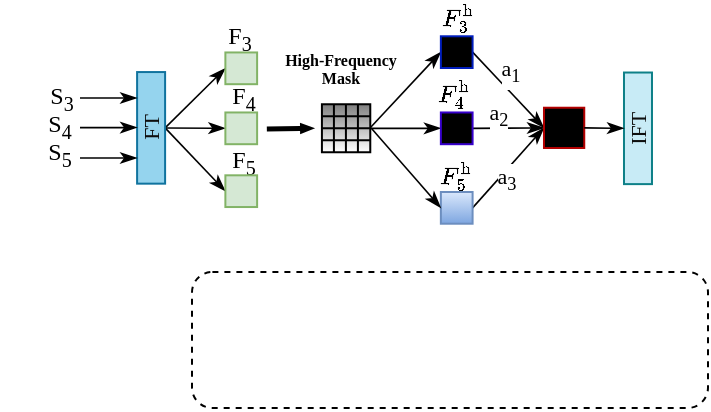 <mxfile version="26.0.16">
  <diagram name="第 1 页" id="zfJffEkudMMNJTo0xPQi">
    <mxGraphModel dx="347" dy="229" grid="1" gridSize="10" guides="1" tooltips="1" connect="1" arrows="1" fold="1" page="1" pageScale="1" pageWidth="827" pageHeight="1169" math="1" shadow="0">
      <root>
        <mxCell id="0" />
        <mxCell id="1" parent="0" />
        <mxCell id="TtvNfw4dSMdTk0U6D3_O-51" value="F&lt;sub&gt;3&lt;/sub&gt;" style="text;html=1;align=center;verticalAlign=middle;whiteSpace=wrap;rounded=0;fontFamily=Times New Roman;" vertex="1" parent="1">
          <mxGeometry x="408.14" y="88" width="60" height="30" as="geometry" />
        </mxCell>
        <mxCell id="TtvNfw4dSMdTk0U6D3_O-52" value="F&lt;sub&gt;4&lt;/sub&gt;" style="text;html=1;align=center;verticalAlign=middle;whiteSpace=wrap;rounded=0;fontFamily=Times New Roman;" vertex="1" parent="1">
          <mxGeometry x="410.14" y="118" width="60" height="30" as="geometry" />
        </mxCell>
        <mxCell id="TtvNfw4dSMdTk0U6D3_O-53" value="F&lt;sub&gt;5&lt;/sub&gt;" style="text;html=1;align=center;verticalAlign=middle;whiteSpace=wrap;rounded=0;fontFamily=Times New Roman;" vertex="1" parent="1">
          <mxGeometry x="410.14" y="150" width="60" height="30" as="geometry" />
        </mxCell>
        <mxCell id="TtvNfw4dSMdTk0U6D3_O-1" value="" style="rounded=1;whiteSpace=wrap;html=1;dashed=1;fontFamily=Times New Roman;fillColor=none;" vertex="1" parent="1">
          <mxGeometry x="414" y="220" width="258" height="68" as="geometry" />
        </mxCell>
        <mxCell id="TtvNfw4dSMdTk0U6D3_O-58" style="edgeStyle=none;shape=connector;rounded=0;orthogonalLoop=1;jettySize=auto;html=1;entryX=0;entryY=0.5;entryDx=0;entryDy=0;strokeColor=default;strokeWidth=0.8;align=center;verticalAlign=middle;fontFamily=Times New Roman;fontSize=11;fontColor=default;labelBackgroundColor=default;endArrow=classicThin;endFill=1;exitX=1;exitY=0.5;exitDx=0;exitDy=0;" edge="1" parent="1" source="TtvNfw4dSMdTk0U6D3_O-2" target="TtvNfw4dSMdTk0U6D3_O-54">
          <mxGeometry relative="1" as="geometry" />
        </mxCell>
        <mxCell id="TtvNfw4dSMdTk0U6D3_O-59" style="edgeStyle=none;shape=connector;rounded=0;orthogonalLoop=1;jettySize=auto;html=1;entryX=0;entryY=0.5;entryDx=0;entryDy=0;strokeColor=default;strokeWidth=0.8;align=center;verticalAlign=middle;fontFamily=Times New Roman;fontSize=11;fontColor=default;labelBackgroundColor=default;endArrow=classicThin;endFill=1;" edge="1" parent="1" source="TtvNfw4dSMdTk0U6D3_O-2" target="TtvNfw4dSMdTk0U6D3_O-55">
          <mxGeometry relative="1" as="geometry" />
        </mxCell>
        <mxCell id="TtvNfw4dSMdTk0U6D3_O-60" style="edgeStyle=none;shape=connector;rounded=0;orthogonalLoop=1;jettySize=auto;html=1;entryX=0;entryY=0.5;entryDx=0;entryDy=0;strokeColor=default;strokeWidth=0.8;align=center;verticalAlign=middle;fontFamily=Times New Roman;fontSize=11;fontColor=default;labelBackgroundColor=default;endArrow=classicThin;endFill=1;exitX=1;exitY=0.5;exitDx=0;exitDy=0;" edge="1" parent="1" source="TtvNfw4dSMdTk0U6D3_O-2" target="TtvNfw4dSMdTk0U6D3_O-56">
          <mxGeometry relative="1" as="geometry" />
        </mxCell>
        <mxCell id="TtvNfw4dSMdTk0U6D3_O-2" value="&lt;p style=&quot;margin: 0px; font-variant-numeric: normal; font-variant-east-asian: normal; font-variant-alternates: normal; font-size-adjust: none; font-kerning: auto; font-optical-sizing: auto; font-feature-settings: normal; font-variation-settings: normal; font-variant-position: normal; font-variant-emoji: normal; font-stretch: normal; line-height: normal; color: rgb(14, 14, 14); text-align: start;&quot; class=&quot;p1&quot;&gt;&lt;font style=&quot;font-size: 11px;&quot;&gt;FT&lt;/font&gt;&lt;/p&gt;" style="rounded=0;whiteSpace=wrap;html=1;horizontal=0;fillColor=#95D4EE;strokeColor=#10739e;fontFamily=Times New Roman;" vertex="1" parent="1">
          <mxGeometry x="386.55" y="120.03" width="14" height="55.8" as="geometry" />
        </mxCell>
        <mxCell id="TtvNfw4dSMdTk0U6D3_O-3" style="rounded=0;orthogonalLoop=1;jettySize=auto;html=1;entryX=0;entryY=0.5;entryDx=0;entryDy=0;strokeColor=default;strokeWidth=0.8;align=center;verticalAlign=middle;fontFamily=Times New Roman;fontSize=11;fontColor=default;labelBackgroundColor=default;endArrow=classicThin;endFill=1;edgeStyle=none;" edge="1" parent="1" target="TtvNfw4dSMdTk0U6D3_O-29">
          <mxGeometry relative="1" as="geometry">
            <mxPoint x="503" y="148" as="sourcePoint" />
          </mxGeometry>
        </mxCell>
        <mxCell id="TtvNfw4dSMdTk0U6D3_O-4" style="edgeStyle=none;rounded=0;orthogonalLoop=1;jettySize=auto;html=1;exitX=1;exitY=0.5;exitDx=0;exitDy=0;entryX=0;entryY=0.5;entryDx=0;entryDy=0;strokeColor=default;strokeWidth=0.8;align=center;verticalAlign=middle;fontFamily=Times New Roman;fontSize=11;fontColor=default;labelBackgroundColor=default;endArrow=classicThin;endFill=1;" edge="1" parent="1" source="TtvNfw4dSMdTk0U6D3_O-5" target="TtvNfw4dSMdTk0U6D3_O-32">
          <mxGeometry relative="1" as="geometry" />
        </mxCell>
        <mxCell id="TtvNfw4dSMdTk0U6D3_O-5" value="" style="shape=table;startSize=0;container=1;collapsible=0;childLayout=tableLayout;fontSize=16;gradientColor=#808080;gradientDirection=north;fontFamily=Times New Roman;" vertex="1" parent="1">
          <mxGeometry x="478.96" y="136.17" width="24.18" height="23.99" as="geometry" />
        </mxCell>
        <mxCell id="TtvNfw4dSMdTk0U6D3_O-6" style="shape=tableRow;horizontal=0;startSize=0;swimlaneHead=0;swimlaneBody=0;strokeColor=inherit;top=0;left=0;bottom=0;right=0;collapsible=0;dropTarget=0;fillColor=none;points=[[0,0.5],[1,0.5]];portConstraint=eastwest;fontSize=16;fontFamily=Times New Roman;" vertex="1" parent="TtvNfw4dSMdTk0U6D3_O-5">
          <mxGeometry width="24.18" height="6" as="geometry" />
        </mxCell>
        <mxCell id="TtvNfw4dSMdTk0U6D3_O-7" style="shape=partialRectangle;html=1;whiteSpace=wrap;connectable=0;strokeColor=inherit;overflow=hidden;fillColor=none;top=0;left=0;bottom=0;right=0;pointerEvents=1;fontSize=16;fontFamily=Times New Roman;" vertex="1" parent="TtvNfw4dSMdTk0U6D3_O-6">
          <mxGeometry width="6" height="6" as="geometry">
            <mxRectangle width="6" height="6" as="alternateBounds" />
          </mxGeometry>
        </mxCell>
        <mxCell id="TtvNfw4dSMdTk0U6D3_O-8" style="shape=partialRectangle;html=1;whiteSpace=wrap;connectable=0;strokeColor=inherit;overflow=hidden;fillColor=none;top=0;left=0;bottom=0;right=0;pointerEvents=1;fontSize=16;fontFamily=Times New Roman;" vertex="1" parent="TtvNfw4dSMdTk0U6D3_O-6">
          <mxGeometry x="6" width="6" height="6" as="geometry">
            <mxRectangle width="6" height="6" as="alternateBounds" />
          </mxGeometry>
        </mxCell>
        <mxCell id="TtvNfw4dSMdTk0U6D3_O-9" style="shape=partialRectangle;html=1;whiteSpace=wrap;connectable=0;strokeColor=inherit;overflow=hidden;fillColor=none;top=0;left=0;bottom=0;right=0;pointerEvents=1;fontSize=16;fontFamily=Times New Roman;" vertex="1" parent="TtvNfw4dSMdTk0U6D3_O-6">
          <mxGeometry x="12" width="6" height="6" as="geometry">
            <mxRectangle width="6" height="6" as="alternateBounds" />
          </mxGeometry>
        </mxCell>
        <mxCell id="TtvNfw4dSMdTk0U6D3_O-10" style="shape=partialRectangle;html=1;whiteSpace=wrap;connectable=0;strokeColor=inherit;overflow=hidden;fillColor=none;top=0;left=0;bottom=0;right=0;pointerEvents=1;fontSize=16;fontFamily=Times New Roman;" vertex="1" parent="TtvNfw4dSMdTk0U6D3_O-6">
          <mxGeometry x="18" width="6" height="6" as="geometry">
            <mxRectangle width="6" height="6" as="alternateBounds" />
          </mxGeometry>
        </mxCell>
        <mxCell id="TtvNfw4dSMdTk0U6D3_O-11" value="" style="shape=tableRow;horizontal=0;startSize=0;swimlaneHead=0;swimlaneBody=0;strokeColor=inherit;top=0;left=0;bottom=0;right=0;collapsible=0;dropTarget=0;fillColor=none;points=[[0,0.5],[1,0.5]];portConstraint=eastwest;fontSize=16;fontFamily=Times New Roman;" vertex="1" parent="TtvNfw4dSMdTk0U6D3_O-5">
          <mxGeometry y="6" width="24.18" height="6" as="geometry" />
        </mxCell>
        <mxCell id="TtvNfw4dSMdTk0U6D3_O-12" value="" style="shape=partialRectangle;html=1;whiteSpace=wrap;connectable=0;strokeColor=inherit;overflow=hidden;fillColor=none;top=0;left=0;bottom=0;right=0;pointerEvents=1;fontSize=16;fontFamily=Times New Roman;" vertex="1" parent="TtvNfw4dSMdTk0U6D3_O-11">
          <mxGeometry width="6" height="6" as="geometry">
            <mxRectangle width="6" height="6" as="alternateBounds" />
          </mxGeometry>
        </mxCell>
        <mxCell id="TtvNfw4dSMdTk0U6D3_O-13" value="" style="shape=partialRectangle;html=1;whiteSpace=wrap;connectable=0;strokeColor=inherit;overflow=hidden;fillColor=none;top=0;left=0;bottom=0;right=0;pointerEvents=1;fontSize=16;fontFamily=Times New Roman;" vertex="1" parent="TtvNfw4dSMdTk0U6D3_O-11">
          <mxGeometry x="6" width="6" height="6" as="geometry">
            <mxRectangle width="6" height="6" as="alternateBounds" />
          </mxGeometry>
        </mxCell>
        <mxCell id="TtvNfw4dSMdTk0U6D3_O-14" value="" style="shape=partialRectangle;html=1;whiteSpace=wrap;connectable=0;strokeColor=inherit;overflow=hidden;fillColor=none;top=0;left=0;bottom=0;right=0;pointerEvents=1;fontSize=16;fontFamily=Times New Roman;" vertex="1" parent="TtvNfw4dSMdTk0U6D3_O-11">
          <mxGeometry x="12" width="6" height="6" as="geometry">
            <mxRectangle width="6" height="6" as="alternateBounds" />
          </mxGeometry>
        </mxCell>
        <mxCell id="TtvNfw4dSMdTk0U6D3_O-15" style="shape=partialRectangle;html=1;whiteSpace=wrap;connectable=0;strokeColor=inherit;overflow=hidden;fillColor=none;top=0;left=0;bottom=0;right=0;pointerEvents=1;fontSize=16;fontFamily=Times New Roman;" vertex="1" parent="TtvNfw4dSMdTk0U6D3_O-11">
          <mxGeometry x="18" width="6" height="6" as="geometry">
            <mxRectangle width="6" height="6" as="alternateBounds" />
          </mxGeometry>
        </mxCell>
        <mxCell id="TtvNfw4dSMdTk0U6D3_O-16" value="" style="shape=tableRow;horizontal=0;startSize=0;swimlaneHead=0;swimlaneBody=0;strokeColor=inherit;top=0;left=0;bottom=0;right=0;collapsible=0;dropTarget=0;fillColor=none;points=[[0,0.5],[1,0.5]];portConstraint=eastwest;fontSize=16;fontFamily=Times New Roman;" vertex="1" parent="TtvNfw4dSMdTk0U6D3_O-5">
          <mxGeometry y="12" width="24.18" height="6" as="geometry" />
        </mxCell>
        <mxCell id="TtvNfw4dSMdTk0U6D3_O-17" value="" style="shape=partialRectangle;html=1;whiteSpace=wrap;connectable=0;strokeColor=inherit;overflow=hidden;fillColor=none;top=0;left=0;bottom=0;right=0;pointerEvents=1;fontSize=16;fontFamily=Times New Roman;" vertex="1" parent="TtvNfw4dSMdTk0U6D3_O-16">
          <mxGeometry width="6" height="6" as="geometry">
            <mxRectangle width="6" height="6" as="alternateBounds" />
          </mxGeometry>
        </mxCell>
        <mxCell id="TtvNfw4dSMdTk0U6D3_O-18" value="" style="shape=partialRectangle;html=1;whiteSpace=wrap;connectable=0;strokeColor=inherit;overflow=hidden;fillColor=none;top=0;left=0;bottom=0;right=0;pointerEvents=1;fontSize=16;fontFamily=Times New Roman;" vertex="1" parent="TtvNfw4dSMdTk0U6D3_O-16">
          <mxGeometry x="6" width="6" height="6" as="geometry">
            <mxRectangle width="6" height="6" as="alternateBounds" />
          </mxGeometry>
        </mxCell>
        <mxCell id="TtvNfw4dSMdTk0U6D3_O-19" value="&lt;span style=&quot;color: rgba(0, 0, 0, 0); font-size: 0px; text-align: start; text-wrap-mode: nowrap;&quot;&gt;%3CmxGraphModel%3E%3Croot%3E%3CmxCell%20id%3D%220%22%2F%3E%3CmxCell%20id%3D%221%22%20parent%3D%220%22%2F%3E%3CmxCell%20id%3D%222%22%20value%3D%22%22%20style%3D%22shape%3Dtable%3BstartSize%3D0%3Bcontainer%3D1%3Bcollapsible%3D0%3BchildLayout%3DtableLayout%3BfontSize%3D16%3BgradientColor%3D%23808080%3BgradientDirection%3Dnorth%3B%22%20vertex%3D%221%22%20parent%3D%221%22%3E%3CmxGeometry%20x%3D%22458%22%20y%3D%22158%22%20width%3D%2230%22%20height%3D%2228%22%20as%3D%22geometry%22%2F%3E%3C%2FmxCell%3E%3CmxCell%20id%3D%223%22%20style%3D%22shape%3DtableRow%3Bhorizontal%3D0%3BstartSize%3D0%3BswimlaneHead%3D0%3BswimlaneBody%3D0%3BstrokeColor%3Dinherit%3Btop%3D0%3Bleft%3D0%3Bbottom%3D0%3Bright%3D0%3Bcollapsible%3D0%3BdropTarget%3D0%3BfillColor%3Dnone%3Bpoints%3D%5B%5B0%2C0.5%5D%2C%5B1%2C0.5%5D%5D%3BportConstraint%3Deastwest%3BfontSize%3D16%3B%22%20vertex%3D%221%22%20parent%3D%222%22%3E%3CmxGeometry%20width%3D%2230%22%20height%3D%227%22%20as%3D%22geometry%22%2F%3E%3C%2FmxCell%3E%3CmxCell%20id%3D%224%22%20style%3D%22shape%3DpartialRectangle%3Bhtml%3D1%3BwhiteSpace%3Dwrap%3Bconnectable%3D0%3BstrokeColor%3Dinherit%3Boverflow%3Dhidden%3BfillColor%3Dnone%3Btop%3D0%3Bleft%3D0%3Bbottom%3D0%3Bright%3D0%3BpointerEvents%3D1%3BfontSize%3D16%3B%22%20vertex%3D%221%22%20parent%3D%223%22%3E%3CmxGeometry%20width%3D%228%22%20height%3D%227%22%20as%3D%22geometry%22%3E%3CmxRectangle%20width%3D%228%22%20height%3D%227%22%20as%3D%22alternateBounds%22%2F%3E%3C%2FmxGeometry%3E%3C%2FmxCell%3E%3CmxCell%20id%3D%225%22%20style%3D%22shape%3DpartialRectangle%3Bhtml%3D1%3BwhiteSpace%3Dwrap%3Bconnectable%3D0%3BstrokeColor%3Dinherit%3Boverflow%3Dhidden%3BfillColor%3Dnone%3Btop%3D0%3Bleft%3D0%3Bbottom%3D0%3Bright%3D0%3BpointerEvents%3D1%3BfontSize%3D16%3B%22%20vertex%3D%221%22%20parent%3D%223%22%3E%3CmxGeometry%20x%3D%228%22%20width%3D%227%22%20height%3D%227%22%20as%3D%22geometry%22%3E%3CmxRectangle%20width%3D%227%22%20height%3D%227%22%20as%3D%22alternateBounds%22%2F%3E%3C%2FmxGeometry%3E%3C%2FmxCell%3E%3CmxCell%20id%3D%226%22%20style%3D%22shape%3DpartialRectangle%3Bhtml%3D1%3BwhiteSpace%3Dwrap%3Bconnectable%3D0%3BstrokeColor%3Dinherit%3Boverflow%3Dhidden%3BfillColor%3Dnone%3Btop%3D0%3Bleft%3D0%3Bbottom%3D0%3Bright%3D0%3BpointerEvents%3D1%3BfontSize%3D16%3B%22%20vertex%3D%221%22%20parent%3D%223%22%3E%3CmxGeometry%20x%3D%2215%22%20width%3D%228%22%20height%3D%227%22%20as%3D%22geometry%22%3E%3CmxRectangle%20width%3D%228%22%20height%3D%227%22%20as%3D%22alternateBounds%22%2F%3E%3C%2FmxGeometry%3E%3C%2FmxCell%3E%3CmxCell%20id%3D%227%22%20style%3D%22shape%3DpartialRectangle%3Bhtml%3D1%3BwhiteSpace%3Dwrap%3Bconnectable%3D0%3BstrokeColor%3Dinherit%3Boverflow%3Dhidden%3BfillColor%3Dnone%3Btop%3D0%3Bleft%3D0%3Bbottom%3D0%3Bright%3D0%3BpointerEvents%3D1%3BfontSize%3D16%3B%22%20vertex%3D%221%22%20parent%3D%223%22%3E%3CmxGeometry%20x%3D%2223%22%20width%3D%227%22%20height%3D%227%22%20as%3D%22geometry%22%3E%3CmxRectangle%20width%3D%227%22%20height%3D%227%22%20as%3D%22alternateBounds%22%2F%3E%3C%2FmxGeometry%3E%3C%2FmxCell%3E%3CmxCell%20id%3D%228%22%20value%3D%22%22%20style%3D%22shape%3DtableRow%3Bhorizontal%3D0%3BstartSize%3D0%3BswimlaneHead%3D0%3BswimlaneBody%3D0%3BstrokeColor%3Dinherit%3Btop%3D0%3Bleft%3D0%3Bbottom%3D0%3Bright%3D0%3Bcollapsible%3D0%3BdropTarget%3D0%3BfillColor%3Dnone%3Bpoints%3D%5B%5B0%2C0.5%5D%2C%5B1%2C0.5%5D%5D%3BportConstraint%3Deastwest%3BfontSize%3D16%3B%22%20vertex%3D%221%22%20parent%3D%222%22%3E%3CmxGeometry%20y%3D%227%22%20width%3D%2230%22%20height%3D%227%22%20as%3D%22geometry%22%2F%3E%3C%2FmxCell%3E%3CmxCell%20id%3D%229%22%20value%3D%22%22%20style%3D%22shape%3DpartialRectangle%3Bhtml%3D1%3BwhiteSpace%3Dwrap%3Bconnectable%3D0%3BstrokeColor%3Dinherit%3Boverflow%3Dhidden%3BfillColor%3Dnone%3Btop%3D0%3Bleft%3D0%3Bbottom%3D0%3Bright%3D0%3BpointerEvents%3D1%3BfontSize%3D16%3B%22%20vertex%3D%221%22%20parent%3D%228%22%3E%3CmxGeometry%20width%3D%228%22%20height%3D%227%22%20as%3D%22geometry%22%3E%3CmxRectangle%20width%3D%228%22%20height%3D%227%22%20as%3D%22alternateBounds%22%2F%3E%3C%2FmxGeometry%3E%3C%2FmxCell%3E%3CmxCell%20id%3D%2210%22%20value%3D%22%22%20style%3D%22shape%3DpartialRectangle%3Bhtml%3D1%3BwhiteSpace%3Dwrap%3Bconnectable%3D0%3BstrokeColor%3Dinherit%3Boverflow%3Dhidden%3BfillColor%3Dnone%3Btop%3D0%3Bleft%3D0%3Bbottom%3D0%3Bright%3D0%3BpointerEvents%3D1%3BfontSize%3D16%3B%22%20vertex%3D%221%22%20parent%3D%228%22%3E%3CmxGeometry%20x%3D%228%22%20width%3D%227%22%20height%3D%227%22%20as%3D%22geometry%22%3E%3CmxRectangle%20width%3D%227%22%20height%3D%227%22%20as%3D%22alternateBounds%22%2F%3E%3C%2FmxGeometry%3E%3C%2FmxCell%3E%3CmxCell%20id%3D%2211%22%20value%3D%22%22%20style%3D%22shape%3DpartialRectangle%3Bhtml%3D1%3BwhiteSpace%3Dwrap%3Bconnectable%3D0%3BstrokeColor%3Dinherit%3Boverflow%3Dhidden%3BfillColor%3Dnone%3Btop%3D0%3Bleft%3D0%3Bbottom%3D0%3Bright%3D0%3BpointerEvents%3D1%3BfontSize%3D16%3B%22%20vertex%3D%221%22%20parent%3D%228%22%3E%3CmxGeometry%20x%3D%2215%22%20width%3D%228%22%20height%3D%227%22%20as%3D%22geometry%22%3E%3CmxRectangle%20width%3D%228%22%20height%3D%227%22%20as%3D%22alternateBounds%22%2F%3E%3C%2FmxGeometry%3E%3C%2FmxCell%3E%3CmxCell%20id%3D%2212%22%20style%3D%22shape%3DpartialRectangle%3Bhtml%3D1%3BwhiteSpace%3Dwrap%3Bconnectable%3D0%3BstrokeColor%3Dinherit%3Boverflow%3Dhidden%3BfillColor%3Dnone%3Btop%3D0%3Bleft%3D0%3Bbottom%3D0%3Bright%3D0%3BpointerEvents%3D1%3BfontSize%3D16%3B%22%20vertex%3D%221%22%20parent%3D%228%22%3E%3CmxGeometry%20x%3D%2223%22%20width%3D%227%22%20height%3D%227%22%20as%3D%22geometry%22%3E%3CmxRectangle%20width%3D%227%22%20height%3D%227%22%20as%3D%22alternateBounds%22%2F%3E%3C%2FmxGeometry%3E%3C%2FmxCell%3E%3CmxCell%20id%3D%2213%22%20value%3D%22%22%20style%3D%22shape%3DtableRow%3Bhorizontal%3D0%3BstartSize%3D0%3BswimlaneHead%3D0%3BswimlaneBody%3D0%3BstrokeColor%3Dinherit%3Btop%3D0%3Bleft%3D0%3Bbottom%3D0%3Bright%3D0%3Bcollapsible%3D0%3BdropTarget%3D0%3BfillColor%3Dnone%3Bpoints%3D%5B%5B0%2C0.5%5D%2C%5B1%2C0.5%5D%5D%3BportConstraint%3Deastwest%3BfontSize%3D16%3B%22%20vertex%3D%221%22%20parent%3D%222%22%3E%3CmxGeometry%20y%3D%2214%22%20width%3D%2230%22%20height%3D%227%22%20as%3D%22geometry%22%2F%3E%3C%2FmxCell%3E%3CmxCell%20id%3D%2214%22%20value%3D%22%22%20style%3D%22shape%3DpartialRectangle%3Bhtml%3D1%3BwhiteSpace%3Dwrap%3Bconnectable%3D0%3BstrokeColor%3Dinherit%3Boverflow%3Dhidden%3BfillColor%3Dnone%3Btop%3D0%3Bleft%3D0%3Bbottom%3D0%3Bright%3D0%3BpointerEvents%3D1%3BfontSize%3D16%3B%22%20vertex%3D%221%22%20parent%3D%2213%22%3E%3CmxGeometry%20width%3D%228%22%20height%3D%227%22%20as%3D%22geometry%22%3E%3CmxRectangle%20width%3D%228%22%20height%3D%227%22%20as%3D%22alternateBounds%22%2F%3E%3C%2FmxGeometry%3E%3C%2FmxCell%3E%3CmxCell%20id%3D%2215%22%20value%3D%22%22%20style%3D%22shape%3DpartialRectangle%3Bhtml%3D1%3BwhiteSpace%3Dwrap%3Bconnectable%3D0%3BstrokeColor%3Dinherit%3Boverflow%3Dhidden%3BfillColor%3Dnone%3Btop%3D0%3Bleft%3D0%3Bbottom%3D0%3Bright%3D0%3BpointerEvents%3D1%3BfontSize%3D16%3B%22%20vertex%3D%221%22%20parent%3D%2213%22%3E%3CmxGeometry%20x%3D%228%22%20width%3D%227%22%20height%3D%227%22%20as%3D%22geometry%22%3E%3CmxRectangle%20width%3D%227%22%20height%3D%227%22%20as%3D%22alternateBounds%22%2F%3E%3C%2FmxGeometry%3E%3C%2FmxCell%3E%3CmxCell%20id%3D%2216%22%20value%3D%22%22%20style%3D%22shape%3DpartialRectangle%3Bhtml%3D1%3BwhiteSpace%3Dwrap%3Bconnectable%3D0%3BstrokeColor%3Dinherit%3Boverflow%3Dhidden%3BfillColor%3Dnone%3Btop%3D0%3Bleft%3D0%3Bbottom%3D0%3Bright%3D0%3BpointerEvents%3D1%3BfontSize%3D16%3B%22%20vertex%3D%221%22%20parent%3D%2213%22%3E%3CmxGeometry%20x%3D%2215%22%20width%3D%228%22%20height%3D%227%22%20as%3D%22geometry%22%3E%3CmxRectangle%20width%3D%228%22%20height%3D%227%22%20as%3D%22alternateBounds%22%2F%3E%3C%2FmxGeometry%3E%3C%2FmxCell%3E%3CmxCell%20id%3D%2217%22%20style%3D%22shape%3DpartialRectangle%3Bhtml%3D1%3BwhiteSpace%3Dwrap%3Bconnectable%3D0%3BstrokeColor%3Dinherit%3Boverflow%3Dhidden%3BfillColor%3Dnone%3Btop%3D0%3Bleft%3D0%3Bbottom%3D0%3Bright%3D0%3BpointerEvents%3D1%3BfontSize%3D16%3B%22%20vertex%3D%221%22%20parent%3D%2213%22%3E%3CmxGeometry%20x%3D%2223%22%20width%3D%227%22%20height%3D%227%22%20as%3D%22geometry%22%3E%3CmxRectangle%20width%3D%227%22%20height%3D%227%22%20as%3D%22alternateBounds%22%2F%3E%3C%2FmxGeometry%3E%3C%2FmxCell%3E%3CmxCell%20id%3D%2218%22%20value%3D%22%22%20style%3D%22shape%3DtableRow%3Bhorizontal%3D0%3BstartSize%3D0%3BswimlaneHead%3D0%3BswimlaneBody%3D0%3BstrokeColor%3Dinherit%3Btop%3D0%3Bleft%3D0%3Bbottom%3D0%3Bright%3D0%3Bcollapsible%3D0%3BdropTarget%3D0%3BfillColor%3Dnone%3Bpoints%3D%5B%5B0%2C0.5%5D%2C%5B1%2C0.5%5D%5D%3BportConstraint%3Deastwest%3BfontSize%3D16%3B%22%20vertex%3D%221%22%20parent%3D%222%22%3E%3CmxGeometry%20y%3D%2221%22%20width%3D%2230%22%20height%3D%227%22%20as%3D%22geometry%22%2F%3E%3C%2FmxCell%3E%3CmxCell%20id%3D%2219%22%20value%3D%22%22%20style%3D%22shape%3DpartialRectangle%3Bhtml%3D1%3BwhiteSpace%3Dwrap%3Bconnectable%3D0%3BstrokeColor%3Dinherit%3Boverflow%3Dhidden%3BfillColor%3Dnone%3Btop%3D0%3Bleft%3D0%3Bbottom%3D0%3Bright%3D0%3BpointerEvents%3D1%3BfontSize%3D16%3B%22%20vertex%3D%221%22%20parent%3D%2218%22%3E%3CmxGeometry%20width%3D%228%22%20height%3D%227%22%20as%3D%22geometry%22%3E%3CmxRectangle%20width%3D%228%22%20height%3D%227%22%20as%3D%22alternateBounds%22%2F%3E%3C%2FmxGeometry%3E%3C%2FmxCell%3E%3CmxCell%20id%3D%2220%22%20value%3D%22%22%20style%3D%22shape%3DpartialRectangle%3Bhtml%3D1%3BwhiteSpace%3Dwrap%3Bconnectable%3D0%3BstrokeColor%3Dinherit%3Boverflow%3Dhidden%3BfillColor%3Dnone%3Btop%3D0%3Bleft%3D0%3Bbottom%3D0%3Bright%3D0%3BpointerEvents%3D1%3BfontSize%3D16%3B%22%20vertex%3D%221%22%20parent%3D%2218%22%3E%3CmxGeometry%20x%3D%228%22%20width%3D%227%22%20height%3D%227%22%20as%3D%22geometry%22%3E%3CmxRectangle%20width%3D%227%22%20height%3D%227%22%20as%3D%22alternateBounds%22%2F%3E%3C%2FmxGeometry%3E%3C%2FmxCell%3E%3CmxCell%20id%3D%2221%22%20value%3D%22%22%20style%3D%22shape%3DpartialRectangle%3Bhtml%3D1%3BwhiteSpace%3Dwrap%3Bconnectable%3D0%3BstrokeColor%3Dinherit%3Boverflow%3Dhidden%3BfillColor%3Dnone%3Btop%3D0%3Bleft%3D0%3Bbottom%3D0%3Bright%3D0%3BpointerEvents%3D1%3BfontSize%3D16%3B%22%20vertex%3D%221%22%20parent%3D%2218%22%3E%3CmxGeometry%20x%3D%2215%22%20width%3D%228%22%20height%3D%227%22%20as%3D%22geometry%22%3E%3CmxRectangle%20width%3D%228%22%20height%3D%227%22%20as%3D%22alternateBounds%22%2F%3E%3C%2FmxGeometry%3E%3C%2FmxCell%3E%3CmxCell%20id%3D%2222%22%20style%3D%22shape%3DpartialRectangle%3Bhtml%3D1%3BwhiteSpace%3Dwrap%3Bconnectable%3D0%3BstrokeColor%3Dinherit%3Boverflow%3Dhidden%3BfillColor%3Dnone%3Btop%3D0%3Bleft%3D0%3Bbottom%3D0%3Bright%3D0%3BpointerEvents%3D1%3BfontSize%3D16%3B%22%20vertex%3D%221%22%20parent%3D%2218%22%3E%3CmxGeometry%20x%3D%2223%22%20width%3D%227%22%20height%3D%227%22%20as%3D%22geometry%22%3E%3CmxRectangle%20width%3D%227%22%20height%3D%227%22%20as%3D%22alternateBounds%22%2F%3E%3C%2FmxGeometry%3E%3C%2FmxCell%3E%3C%2Froot%3E%3C%2FmxGraphModel%3E&lt;/span&gt;" style="shape=partialRectangle;html=1;whiteSpace=wrap;connectable=0;strokeColor=inherit;overflow=hidden;fillColor=none;top=0;left=0;bottom=0;right=0;pointerEvents=1;fontSize=16;fontFamily=Times New Roman;" vertex="1" parent="TtvNfw4dSMdTk0U6D3_O-16">
          <mxGeometry x="12" width="6" height="6" as="geometry">
            <mxRectangle width="6" height="6" as="alternateBounds" />
          </mxGeometry>
        </mxCell>
        <mxCell id="TtvNfw4dSMdTk0U6D3_O-20" style="shape=partialRectangle;html=1;whiteSpace=wrap;connectable=0;strokeColor=inherit;overflow=hidden;fillColor=none;top=0;left=0;bottom=0;right=0;pointerEvents=1;fontSize=16;fontFamily=Times New Roman;" vertex="1" parent="TtvNfw4dSMdTk0U6D3_O-16">
          <mxGeometry x="18" width="6" height="6" as="geometry">
            <mxRectangle width="6" height="6" as="alternateBounds" />
          </mxGeometry>
        </mxCell>
        <mxCell id="TtvNfw4dSMdTk0U6D3_O-21" value="" style="shape=tableRow;horizontal=0;startSize=0;swimlaneHead=0;swimlaneBody=0;strokeColor=inherit;top=0;left=0;bottom=0;right=0;collapsible=0;dropTarget=0;fillColor=none;points=[[0,0.5],[1,0.5]];portConstraint=eastwest;fontSize=16;fontFamily=Times New Roman;" vertex="1" parent="TtvNfw4dSMdTk0U6D3_O-5">
          <mxGeometry y="18" width="24.18" height="6" as="geometry" />
        </mxCell>
        <mxCell id="TtvNfw4dSMdTk0U6D3_O-22" value="" style="shape=partialRectangle;html=1;whiteSpace=wrap;connectable=0;strokeColor=inherit;overflow=hidden;fillColor=none;top=0;left=0;bottom=0;right=0;pointerEvents=1;fontSize=16;fontFamily=Times New Roman;" vertex="1" parent="TtvNfw4dSMdTk0U6D3_O-21">
          <mxGeometry width="6" height="6" as="geometry">
            <mxRectangle width="6" height="6" as="alternateBounds" />
          </mxGeometry>
        </mxCell>
        <mxCell id="TtvNfw4dSMdTk0U6D3_O-23" value="" style="shape=partialRectangle;html=1;whiteSpace=wrap;connectable=0;strokeColor=inherit;overflow=hidden;fillColor=none;top=0;left=0;bottom=0;right=0;pointerEvents=1;fontSize=16;fontFamily=Times New Roman;" vertex="1" parent="TtvNfw4dSMdTk0U6D3_O-21">
          <mxGeometry x="6" width="6" height="6" as="geometry">
            <mxRectangle width="6" height="6" as="alternateBounds" />
          </mxGeometry>
        </mxCell>
        <mxCell id="TtvNfw4dSMdTk0U6D3_O-24" value="" style="shape=partialRectangle;html=1;whiteSpace=wrap;connectable=0;strokeColor=inherit;overflow=hidden;fillColor=none;top=0;left=0;bottom=0;right=0;pointerEvents=1;fontSize=16;fontFamily=Times New Roman;" vertex="1" parent="TtvNfw4dSMdTk0U6D3_O-21">
          <mxGeometry x="12" width="6" height="6" as="geometry">
            <mxRectangle width="6" height="6" as="alternateBounds" />
          </mxGeometry>
        </mxCell>
        <mxCell id="TtvNfw4dSMdTk0U6D3_O-25" style="shape=partialRectangle;html=1;whiteSpace=wrap;connectable=0;strokeColor=inherit;overflow=hidden;fillColor=none;top=0;left=0;bottom=0;right=0;pointerEvents=1;fontSize=16;fontFamily=Times New Roman;" vertex="1" parent="TtvNfw4dSMdTk0U6D3_O-21">
          <mxGeometry x="18" width="6" height="6" as="geometry">
            <mxRectangle width="6" height="6" as="alternateBounds" />
          </mxGeometry>
        </mxCell>
        <mxCell id="TtvNfw4dSMdTk0U6D3_O-27" style="rounded=0;orthogonalLoop=1;jettySize=auto;html=1;exitX=1;exitY=0.5;exitDx=0;exitDy=0;entryX=0;entryY=0.5;entryDx=0;entryDy=0;strokeWidth=0.8;endArrow=classicThin;endFill=1;fontFamily=Times New Roman;strokeColor=default;align=center;verticalAlign=middle;fontSize=11;fontColor=default;labelBackgroundColor=default;edgeStyle=none;" edge="1" parent="1" source="TtvNfw4dSMdTk0U6D3_O-29" target="TtvNfw4dSMdTk0U6D3_O-37">
          <mxGeometry relative="1" as="geometry" />
        </mxCell>
        <mxCell id="TtvNfw4dSMdTk0U6D3_O-28" value="a&lt;sub&gt;1&lt;/sub&gt;" style="edgeLabel;html=1;align=center;verticalAlign=middle;resizable=0;points=[];fontFamily=Times New Roman;fontSize=11;labelBackgroundColor=default;rounded=0;strokeColor=default;strokeWidth=0.8;fontColor=default;" vertex="1" connectable="0" parent="TtvNfw4dSMdTk0U6D3_O-27">
          <mxGeometry x="-0.288" y="1" relative="1" as="geometry">
            <mxPoint x="5" y="-3" as="offset" />
          </mxGeometry>
        </mxCell>
        <mxCell id="TtvNfw4dSMdTk0U6D3_O-29" value="" style="whiteSpace=wrap;html=1;aspect=fixed;fillColor=#0050ef;strokeColor=#001DBC;fontColor=#ffffff;gradientColor=light-dark(#c3c5ee, #ededed);fontFamily=Times New Roman;" vertex="1" parent="1">
          <mxGeometry x="538.428" y="102.14" width="15.863" height="15.863" as="geometry" />
        </mxCell>
        <mxCell id="TtvNfw4dSMdTk0U6D3_O-30" style="edgeStyle=none;rounded=0;orthogonalLoop=1;jettySize=auto;html=1;exitX=1;exitY=0.5;exitDx=0;exitDy=0;entryX=0;entryY=0.5;entryDx=0;entryDy=0;endArrow=classicThin;endFill=1;strokeWidth=0.8;fontFamily=Times New Roman;strokeColor=default;align=center;verticalAlign=middle;fontSize=11;fontColor=default;labelBackgroundColor=default;" edge="1" parent="1" source="TtvNfw4dSMdTk0U6D3_O-32" target="TtvNfw4dSMdTk0U6D3_O-37">
          <mxGeometry relative="1" as="geometry">
            <mxPoint x="578.081" y="153.678" as="targetPoint" />
          </mxGeometry>
        </mxCell>
        <mxCell id="TtvNfw4dSMdTk0U6D3_O-31" value="a&lt;sub&gt;2&lt;/sub&gt;" style="edgeLabel;html=1;align=center;verticalAlign=middle;resizable=0;points=[];fontFamily=Times New Roman;fontSize=11;labelBackgroundColor=default;rounded=0;strokeColor=default;strokeWidth=0.8;fontColor=default;" vertex="1" connectable="0" parent="TtvNfw4dSMdTk0U6D3_O-30">
          <mxGeometry x="-0.286" relative="1" as="geometry">
            <mxPoint y="-6" as="offset" />
          </mxGeometry>
        </mxCell>
        <mxCell id="TtvNfw4dSMdTk0U6D3_O-32" value="" style="whiteSpace=wrap;html=1;aspect=fixed;fontStyle=1;fillColor=#6a00ff;strokeColor=#3700CC;fontColor=#ffffff;gradientColor=light-dark(#aea5ee, #ededed);fontFamily=Times New Roman;" vertex="1" parent="1">
          <mxGeometry x="538.428" y="140.233" width="15.863" height="15.863" as="geometry" />
        </mxCell>
        <mxCell id="TtvNfw4dSMdTk0U6D3_O-33" style="rounded=0;orthogonalLoop=1;jettySize=auto;html=1;entryX=0;entryY=0.5;entryDx=0;entryDy=0;endArrow=classicThin;endFill=1;strokeWidth=0.8;exitX=1;exitY=0.5;exitDx=0;exitDy=0;fontFamily=Times New Roman;strokeColor=default;align=center;verticalAlign=middle;fontSize=11;fontColor=default;labelBackgroundColor=default;edgeStyle=none;" edge="1" parent="1" source="TtvNfw4dSMdTk0U6D3_O-35" target="TtvNfw4dSMdTk0U6D3_O-37">
          <mxGeometry relative="1" as="geometry" />
        </mxCell>
        <mxCell id="TtvNfw4dSMdTk0U6D3_O-34" value="a&lt;sub&gt;3&lt;/sub&gt;" style="edgeLabel;html=1;align=center;verticalAlign=middle;resizable=0;points=[];fontFamily=Times New Roman;fontSize=11;labelBackgroundColor=default;rounded=0;strokeColor=default;strokeWidth=0.8;fontColor=default;" vertex="1" connectable="0" parent="TtvNfw4dSMdTk0U6D3_O-33">
          <mxGeometry x="-0.16" y="1" relative="1" as="geometry">
            <mxPoint x="2" y="3" as="offset" />
          </mxGeometry>
        </mxCell>
        <mxCell id="TtvNfw4dSMdTk0U6D3_O-35" value="" style="whiteSpace=wrap;html=1;aspect=fixed;fillColor=#dae8fc;strokeColor=#6c8ebf;gradientColor=#7ea6e0;fontFamily=Times New Roman;" vertex="1" parent="1">
          <mxGeometry x="538.428" y="179.997" width="15.863" height="15.863" as="geometry" />
        </mxCell>
        <mxCell id="TtvNfw4dSMdTk0U6D3_O-36" style="rounded=0;orthogonalLoop=1;jettySize=auto;html=1;entryX=0;entryY=0.5;entryDx=0;entryDy=0;exitX=1.031;exitY=0.036;exitDx=0;exitDy=0;exitPerimeter=0;strokeColor=default;strokeWidth=0.8;align=center;verticalAlign=middle;fontFamily=Times New Roman;fontSize=11;fontColor=default;labelBackgroundColor=default;endArrow=classicThin;endFill=1;edgeStyle=none;" edge="1" parent="1" source="TtvNfw4dSMdTk0U6D3_O-16" target="TtvNfw4dSMdTk0U6D3_O-35">
          <mxGeometry relative="1" as="geometry" />
        </mxCell>
        <mxCell id="TtvNfw4dSMdTk0U6D3_O-37" value="" style="whiteSpace=wrap;html=1;aspect=fixed;fontStyle=1;fillColor=#e51400;strokeColor=#B20000;fontColor=#ffffff;gradientColor=light-dark(#c98d8d, #ededed);fontFamily=Times New Roman;" vertex="1" parent="1">
          <mxGeometry x="589.997" y="137.866" width="20.131" height="20.131" as="geometry" />
        </mxCell>
        <mxCell id="TtvNfw4dSMdTk0U6D3_O-38" value="&lt;p style=&quot;margin: 0px; font-variant-numeric: normal; font-variant-east-asian: normal; font-variant-alternates: normal; font-size-adjust: none; font-kerning: auto; font-optical-sizing: auto; font-feature-settings: normal; font-variation-settings: normal; font-variant-position: normal; font-variant-emoji: normal; font-stretch: normal; line-height: normal; color: rgb(14, 14, 14); text-align: start;&quot; class=&quot;p1&quot;&gt;&lt;font style=&quot;font-size: 11px;&quot;&gt;IFT&lt;/font&gt;&lt;/p&gt;" style="rounded=0;whiteSpace=wrap;html=1;horizontal=0;fillColor=#C8EBF6;strokeColor=#0e8088;fontFamily=Times New Roman;" vertex="1" parent="1">
          <mxGeometry x="629.995" y="120.26" width="14" height="55.8" as="geometry" />
        </mxCell>
        <mxCell id="TtvNfw4dSMdTk0U6D3_O-39" style="edgeStyle=none;rounded=0;orthogonalLoop=1;jettySize=auto;html=1;exitX=1;exitY=0.5;exitDx=0;exitDy=0;entryX=0;entryY=0.5;entryDx=0;entryDy=0;strokeColor=default;strokeWidth=0.8;align=center;verticalAlign=middle;fontFamily=Times New Roman;fontSize=11;fontColor=default;labelBackgroundColor=default;endArrow=classicThin;endFill=1;" edge="1" parent="1" source="TtvNfw4dSMdTk0U6D3_O-37" target="TtvNfw4dSMdTk0U6D3_O-38">
          <mxGeometry relative="1" as="geometry">
            <mxPoint x="524.549" y="163.157" as="sourcePoint" />
            <mxPoint x="548.341" y="163.157" as="targetPoint" />
          </mxGeometry>
        </mxCell>
        <mxCell id="TtvNfw4dSMdTk0U6D3_O-40" value="&lt;div style=&quot;line-height: 70%;&quot;&gt;&lt;font style=&quot;font-size: 8px; line-height: 70%;&quot;&gt;High-Frequency&lt;/font&gt;&lt;div&gt;&lt;font style=&quot;font-size: 8px; line-height: 70%;&quot;&gt;Mask&lt;/font&gt;&lt;/div&gt;&lt;/div&gt;" style="text;html=1;align=center;verticalAlign=middle;whiteSpace=wrap;rounded=0;fontFamily=Times New Roman;fontStyle=1" vertex="1" parent="1">
          <mxGeometry x="449.55" y="102.23" width="77" height="30" as="geometry" />
        </mxCell>
        <mxCell id="TtvNfw4dSMdTk0U6D3_O-41" value="" style="endArrow=classicThin;html=1;rounded=0;entryX=0;entryY=0.75;entryDx=0;entryDy=0;endFill=1;strokeWidth=0.8;fontFamily=Times New Roman;" edge="1" parent="1">
          <mxGeometry width="50" height="50" relative="1" as="geometry">
            <mxPoint x="358" y="163" as="sourcePoint" />
            <mxPoint x="386.55" y="163" as="targetPoint" />
          </mxGeometry>
        </mxCell>
        <mxCell id="TtvNfw4dSMdTk0U6D3_O-42" value="" style="endArrow=classicThin;html=1;rounded=0;entryX=0;entryY=0.5;entryDx=0;entryDy=0;endFill=1;strokeWidth=0.8;fontFamily=Times New Roman;" edge="1" parent="1">
          <mxGeometry width="50" height="50" relative="1" as="geometry">
            <mxPoint x="358" y="147.79" as="sourcePoint" />
            <mxPoint x="386.55" y="147.79" as="targetPoint" />
          </mxGeometry>
        </mxCell>
        <mxCell id="TtvNfw4dSMdTk0U6D3_O-43" value="" style="endArrow=classicThin;html=1;rounded=0;entryX=0;entryY=0.25;entryDx=0;entryDy=0;endFill=1;strokeWidth=0.8;fontFamily=Times New Roman;" edge="1" parent="1">
          <mxGeometry width="50" height="50" relative="1" as="geometry">
            <mxPoint x="358" y="133" as="sourcePoint" />
            <mxPoint x="386.55" y="133" as="targetPoint" />
          </mxGeometry>
        </mxCell>
        <mxCell id="TtvNfw4dSMdTk0U6D3_O-47" value="S&lt;sub&gt;3&lt;/sub&gt;" style="text;html=1;align=center;verticalAlign=middle;whiteSpace=wrap;rounded=0;fontFamily=Times New Roman;" vertex="1" parent="1">
          <mxGeometry x="319" y="118" width="60" height="30" as="geometry" />
        </mxCell>
        <mxCell id="TtvNfw4dSMdTk0U6D3_O-48" value="S&lt;sub&gt;4&lt;/sub&gt;" style="text;html=1;align=center;verticalAlign=middle;whiteSpace=wrap;rounded=0;fontFamily=Times New Roman;" vertex="1" parent="1">
          <mxGeometry x="318" y="131.93" width="60" height="30" as="geometry" />
        </mxCell>
        <mxCell id="TtvNfw4dSMdTk0U6D3_O-49" value="S&lt;sub&gt;5&lt;/sub&gt;" style="text;html=1;align=center;verticalAlign=middle;whiteSpace=wrap;rounded=0;fontFamily=Times New Roman;" vertex="1" parent="1">
          <mxGeometry x="318" y="146.06" width="60" height="30" as="geometry" />
        </mxCell>
        <mxCell id="TtvNfw4dSMdTk0U6D3_O-54" value="" style="whiteSpace=wrap;html=1;aspect=fixed;fillColor=#d5e8d4;strokeColor=#82b366;fontFamily=Times New Roman;" vertex="1" parent="1">
          <mxGeometry x="430.688" y="110.23" width="15.863" height="15.863" as="geometry" />
        </mxCell>
        <mxCell id="TtvNfw4dSMdTk0U6D3_O-55" value="" style="whiteSpace=wrap;html=1;aspect=fixed;fontStyle=1;fillColor=#d5e8d4;strokeColor=#82b366;fontFamily=Times New Roman;" vertex="1" parent="1">
          <mxGeometry x="430.688" y="140.233" width="15.863" height="15.863" as="geometry" />
        </mxCell>
        <mxCell id="TtvNfw4dSMdTk0U6D3_O-56" value="" style="whiteSpace=wrap;html=1;aspect=fixed;fillColor=#d5e8d4;strokeColor=#82b366;fontFamily=Times New Roman;" vertex="1" parent="1">
          <mxGeometry x="430.688" y="171.657" width="15.863" height="15.863" as="geometry" />
        </mxCell>
        <mxCell id="TtvNfw4dSMdTk0U6D3_O-62" value="" style="shape=flexArrow;endArrow=classic;html=1;rounded=0;strokeColor=none;strokeWidth=0.8;align=center;verticalAlign=middle;fontFamily=Times New Roman;fontSize=11;fontColor=default;labelBackgroundColor=default;width=2.5;endSize=2.248;endWidth=2.467;entryX=0;entryY=0.5;entryDx=0;entryDy=0;exitX=0.648;exitY=-0.049;exitDx=0;exitDy=0;exitPerimeter=0;fillColor=#000000;" edge="1" parent="1">
          <mxGeometry width="50" height="50" relative="1" as="geometry">
            <mxPoint x="451.02" y="148.53" as="sourcePoint" />
            <mxPoint x="475.96" y="148.165" as="targetPoint" />
          </mxGeometry>
        </mxCell>
        <mxCell id="TtvNfw4dSMdTk0U6D3_O-64" value="$$F_3^{\text{h}}$$" style="text;html=1;align=center;verticalAlign=middle;whiteSpace=wrap;rounded=0;fontFamily=Times New Roman;" vertex="1" parent="1">
          <mxGeometry x="524.54" y="84.37" width="43.64" height="17.77" as="geometry" />
        </mxCell>
        <mxCell id="TtvNfw4dSMdTk0U6D3_O-65" value="$$F_4^{\text{h}}$$" style="text;html=1;align=center;verticalAlign=middle;whiteSpace=wrap;rounded=0;fontFamily=Times New Roman;" vertex="1" parent="1">
          <mxGeometry x="532" y="123" width="26.14" height="15" as="geometry" />
        </mxCell>
        <mxCell id="TtvNfw4dSMdTk0U6D3_O-66" value="$$F_5^{\text{h}}$$" style="text;html=1;align=center;verticalAlign=middle;whiteSpace=wrap;rounded=0;fontFamily=Times New Roman;" vertex="1" parent="1">
          <mxGeometry x="533.18" y="163.9" width="26.36" height="16.1" as="geometry" />
        </mxCell>
      </root>
    </mxGraphModel>
  </diagram>
</mxfile>
